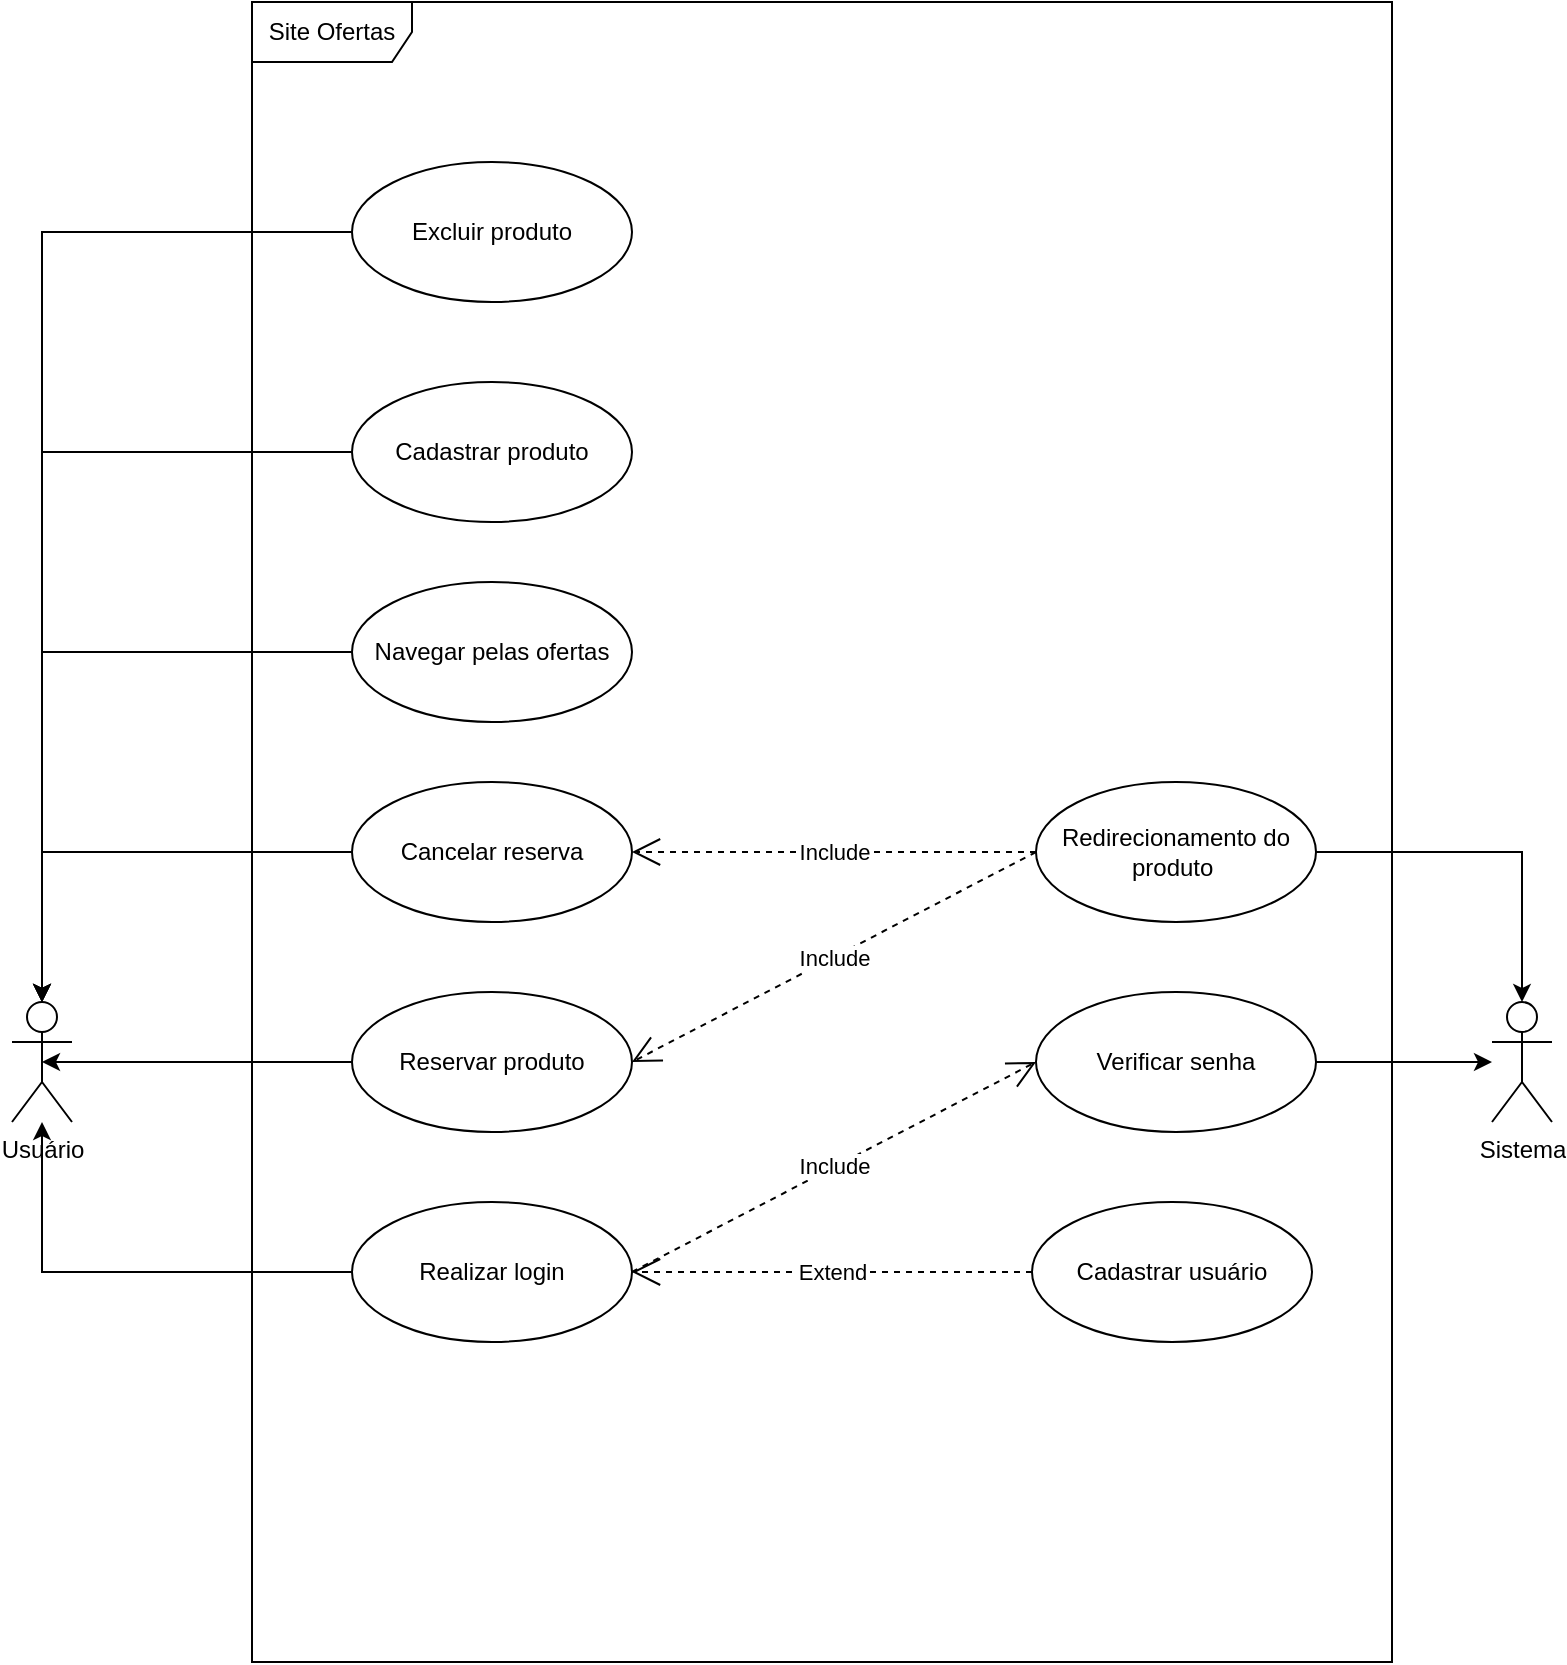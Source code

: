 <mxfile version="15.1.4" type="device" pages="2"><diagram id="1hfsrn_lmLba2NxHkVwL" name="Diagrama de caso de uso"><mxGraphModel dx="4740" dy="3709" grid="1" gridSize="10" guides="1" tooltips="1" connect="1" arrows="1" fold="1" page="1" pageScale="1" pageWidth="827" pageHeight="1169" math="0" shadow="0"><root><mxCell id="0"/><mxCell id="1" parent="0"/><mxCell id="cUR88Xix6X0U_shz1bvm-5" value="Usuário" style="shape=umlActor;verticalLabelPosition=bottom;verticalAlign=top;html=1;" parent="1" vertex="1"><mxGeometry x="40" y="300" width="30" height="60" as="geometry"/></mxCell><mxCell id="cUR88Xix6X0U_shz1bvm-25" style="edgeStyle=orthogonalEdgeStyle;rounded=0;orthogonalLoop=1;jettySize=auto;html=1;" parent="1" source="cUR88Xix6X0U_shz1bvm-7" target="cUR88Xix6X0U_shz1bvm-5" edge="1"><mxGeometry relative="1" as="geometry"/></mxCell><mxCell id="cUR88Xix6X0U_shz1bvm-7" value="Realizar login" style="ellipse;whiteSpace=wrap;html=1;" parent="1" vertex="1"><mxGeometry x="210" y="400" width="140" height="70" as="geometry"/></mxCell><mxCell id="cUR88Xix6X0U_shz1bvm-24" style="edgeStyle=orthogonalEdgeStyle;rounded=0;orthogonalLoop=1;jettySize=auto;html=1;exitX=0;exitY=0.5;exitDx=0;exitDy=0;entryX=0.5;entryY=0.5;entryDx=0;entryDy=0;entryPerimeter=0;" parent="1" source="cUR88Xix6X0U_shz1bvm-8" target="cUR88Xix6X0U_shz1bvm-5" edge="1"><mxGeometry relative="1" as="geometry"/></mxCell><mxCell id="cUR88Xix6X0U_shz1bvm-8" value="Reservar produto" style="ellipse;whiteSpace=wrap;html=1;" parent="1" vertex="1"><mxGeometry x="210" y="295" width="140" height="70" as="geometry"/></mxCell><mxCell id="cUR88Xix6X0U_shz1bvm-9" value="Sistema" style="shape=umlActor;verticalLabelPosition=bottom;verticalAlign=top;html=1;" parent="1" vertex="1"><mxGeometry x="780" y="300" width="30" height="60" as="geometry"/></mxCell><mxCell id="cUR88Xix6X0U_shz1bvm-23" style="edgeStyle=orthogonalEdgeStyle;rounded=0;orthogonalLoop=1;jettySize=auto;html=1;exitX=0;exitY=0.5;exitDx=0;exitDy=0;" parent="1" source="cUR88Xix6X0U_shz1bvm-10" target="cUR88Xix6X0U_shz1bvm-5" edge="1"><mxGeometry relative="1" as="geometry"/></mxCell><mxCell id="cUR88Xix6X0U_shz1bvm-10" value="Cancelar reserva" style="ellipse;whiteSpace=wrap;html=1;" parent="1" vertex="1"><mxGeometry x="210" y="190" width="140" height="70" as="geometry"/></mxCell><mxCell id="cUR88Xix6X0U_shz1bvm-13" value="Include" style="endArrow=open;endSize=12;dashed=1;html=1;entryX=0;entryY=0.5;entryDx=0;entryDy=0;exitX=1;exitY=0.5;exitDx=0;exitDy=0;" parent="1" source="cUR88Xix6X0U_shz1bvm-7" target="cUR88Xix6X0U_shz1bvm-14" edge="1"><mxGeometry width="160" relative="1" as="geometry"><mxPoint x="470" y="380" as="sourcePoint"/><mxPoint x="550" y="380" as="targetPoint"/></mxGeometry></mxCell><mxCell id="cUR88Xix6X0U_shz1bvm-15" style="edgeStyle=orthogonalEdgeStyle;rounded=0;orthogonalLoop=1;jettySize=auto;html=1;exitX=1;exitY=0.5;exitDx=0;exitDy=0;" parent="1" source="cUR88Xix6X0U_shz1bvm-14" target="cUR88Xix6X0U_shz1bvm-9" edge="1"><mxGeometry relative="1" as="geometry"/></mxCell><mxCell id="cUR88Xix6X0U_shz1bvm-14" value="Verificar senha" style="ellipse;whiteSpace=wrap;html=1;" parent="1" vertex="1"><mxGeometry x="552" y="295" width="140" height="70" as="geometry"/></mxCell><mxCell id="cUR88Xix6X0U_shz1bvm-16" value="Cadastrar usuário" style="ellipse;whiteSpace=wrap;html=1;" parent="1" vertex="1"><mxGeometry x="550" y="400" width="140" height="70" as="geometry"/></mxCell><mxCell id="cUR88Xix6X0U_shz1bvm-17" value="Extend" style="endArrow=open;endSize=12;dashed=1;html=1;entryX=1;entryY=0.5;entryDx=0;entryDy=0;exitX=0;exitY=0.5;exitDx=0;exitDy=0;" parent="1" source="cUR88Xix6X0U_shz1bvm-16" target="cUR88Xix6X0U_shz1bvm-7" edge="1"><mxGeometry width="160" relative="1" as="geometry"><mxPoint x="460" y="450" as="sourcePoint"/><mxPoint x="610" y="160" as="targetPoint"/></mxGeometry></mxCell><mxCell id="cUR88Xix6X0U_shz1bvm-22" style="edgeStyle=orthogonalEdgeStyle;rounded=0;orthogonalLoop=1;jettySize=auto;html=1;exitX=0;exitY=0.5;exitDx=0;exitDy=0;" parent="1" source="cUR88Xix6X0U_shz1bvm-18" target="cUR88Xix6X0U_shz1bvm-5" edge="1"><mxGeometry relative="1" as="geometry"/></mxCell><mxCell id="cUR88Xix6X0U_shz1bvm-18" value="Navegar pelas ofertas" style="ellipse;whiteSpace=wrap;html=1;" parent="1" vertex="1"><mxGeometry x="210" y="90" width="140" height="70" as="geometry"/></mxCell><mxCell id="cUR88Xix6X0U_shz1bvm-21" style="edgeStyle=orthogonalEdgeStyle;rounded=0;orthogonalLoop=1;jettySize=auto;html=1;exitX=1;exitY=0.5;exitDx=0;exitDy=0;" parent="1" source="cUR88Xix6X0U_shz1bvm-19" target="cUR88Xix6X0U_shz1bvm-9" edge="1"><mxGeometry relative="1" as="geometry"/></mxCell><mxCell id="cUR88Xix6X0U_shz1bvm-19" value="Redirecionamento do produto&amp;nbsp;" style="ellipse;whiteSpace=wrap;html=1;" parent="1" vertex="1"><mxGeometry x="552" y="190" width="140" height="70" as="geometry"/></mxCell><mxCell id="cUR88Xix6X0U_shz1bvm-20" value="Include" style="endArrow=open;endSize=12;dashed=1;html=1;entryX=1;entryY=0.5;entryDx=0;entryDy=0;exitX=0;exitY=0.5;exitDx=0;exitDy=0;" parent="1" source="cUR88Xix6X0U_shz1bvm-19" target="cUR88Xix6X0U_shz1bvm-8" edge="1"><mxGeometry width="160" relative="1" as="geometry"><mxPoint x="349.997" y="310.251" as="sourcePoint"/><mxPoint x="510.5" y="230" as="targetPoint"/></mxGeometry></mxCell><mxCell id="cUR88Xix6X0U_shz1bvm-26" value="Site Ofertas" style="shape=umlFrame;whiteSpace=wrap;html=1;width=80;height=30;" parent="1" vertex="1"><mxGeometry x="160" y="-200" width="570" height="830" as="geometry"/></mxCell><mxCell id="5vv8e6w1JcIv_mmbpG-V-1" style="edgeStyle=orthogonalEdgeStyle;rounded=0;orthogonalLoop=1;jettySize=auto;html=1;exitX=0;exitY=0.5;exitDx=0;exitDy=0;entryX=0.5;entryY=0;entryDx=0;entryDy=0;entryPerimeter=0;" parent="1" source="5vv8e6w1JcIv_mmbpG-V-2" target="cUR88Xix6X0U_shz1bvm-5" edge="1"><mxGeometry relative="1" as="geometry"><mxPoint x="200" as="sourcePoint"/><mxPoint x="65" y="310" as="targetPoint"/></mxGeometry></mxCell><mxCell id="5vv8e6w1JcIv_mmbpG-V-2" value="Cadastrar produto" style="ellipse;whiteSpace=wrap;html=1;" parent="1" vertex="1"><mxGeometry x="210" y="-10" width="140" height="70" as="geometry"/></mxCell><mxCell id="LQJQQe4tzoUk_1ov8H9i-1" value="Include" style="endArrow=open;endSize=12;dashed=1;html=1;entryX=1;entryY=0.5;entryDx=0;entryDy=0;exitX=0;exitY=0.5;exitDx=0;exitDy=0;" parent="1" source="cUR88Xix6X0U_shz1bvm-19" target="cUR88Xix6X0U_shz1bvm-10" edge="1"><mxGeometry width="160" relative="1" as="geometry"><mxPoint x="500" y="235.0" as="sourcePoint"/><mxPoint x="339.497" y="315.251" as="targetPoint"/></mxGeometry></mxCell><mxCell id="W0MgyP78ulBYIr55SuLn-1" value="Excluir produto" style="ellipse;whiteSpace=wrap;html=1;" vertex="1" parent="1"><mxGeometry x="210" y="-120" width="140" height="70" as="geometry"/></mxCell><mxCell id="W0MgyP78ulBYIr55SuLn-4" style="edgeStyle=orthogonalEdgeStyle;rounded=0;orthogonalLoop=1;jettySize=auto;html=1;exitX=0;exitY=0.5;exitDx=0;exitDy=0;entryX=0.5;entryY=0;entryDx=0;entryDy=0;entryPerimeter=0;" edge="1" parent="1" source="W0MgyP78ulBYIr55SuLn-1" target="cUR88Xix6X0U_shz1bvm-5"><mxGeometry relative="1" as="geometry"><mxPoint x="220" y="35" as="sourcePoint"/><mxPoint x="65" y="310" as="targetPoint"/></mxGeometry></mxCell></root></mxGraphModel></diagram><diagram id="BuNUrkZZa9FT4wSBYF96" name="Diagrama de classe"><mxGraphModel dx="400" dy="563" grid="1" gridSize="10" guides="1" tooltips="1" connect="1" arrows="1" fold="1" page="1" pageScale="1" pageWidth="827" pageHeight="1169" math="0" shadow="0"><root><mxCell id="bZ-q2vhjWohlqa71mr6M-0"/><mxCell id="bZ-q2vhjWohlqa71mr6M-1" parent="bZ-q2vhjWohlqa71mr6M-0"/><mxCell id="bZ-q2vhjWohlqa71mr6M-2" value="Usuário" style="swimlane;fontStyle=1;align=center;verticalAlign=top;childLayout=stackLayout;horizontal=1;startSize=26;horizontalStack=0;resizeParent=1;resizeParentMax=0;resizeLast=0;collapsible=1;marginBottom=0;" parent="bZ-q2vhjWohlqa71mr6M-1" vertex="1"><mxGeometry x="210" y="357" width="160" height="190" as="geometry"/></mxCell><mxCell id="bZ-q2vhjWohlqa71mr6M-3" value="- Senha: String" style="text;strokeColor=none;fillColor=none;align=left;verticalAlign=top;spacingLeft=4;spacingRight=4;overflow=hidden;rotatable=0;points=[[0,0.5],[1,0.5]];portConstraint=eastwest;" parent="bZ-q2vhjWohlqa71mr6M-2" vertex="1"><mxGeometry y="26" width="160" height="26" as="geometry"/></mxCell><mxCell id="bZ-q2vhjWohlqa71mr6M-7" value="- Email: String" style="text;strokeColor=none;fillColor=none;align=left;verticalAlign=top;spacingLeft=4;spacingRight=4;overflow=hidden;rotatable=0;points=[[0,0.5],[1,0.5]];portConstraint=eastwest;" parent="bZ-q2vhjWohlqa71mr6M-2" vertex="1"><mxGeometry y="52" width="160" height="26" as="geometry"/></mxCell><mxCell id="deBB1qWGh3vUMfpGXOIO-4" value="- Telefone: Int" style="text;strokeColor=none;fillColor=none;align=left;verticalAlign=top;spacingLeft=4;spacingRight=4;overflow=hidden;rotatable=0;points=[[0,0.5],[1,0.5]];portConstraint=eastwest;" parent="bZ-q2vhjWohlqa71mr6M-2" vertex="1"><mxGeometry y="78" width="160" height="26" as="geometry"/></mxCell><mxCell id="jJuJ7gE4maH2PsGo-5x8-0" value="- CPF/CNPJ : Int" style="text;strokeColor=none;fillColor=none;align=left;verticalAlign=top;spacingLeft=4;spacingRight=4;overflow=hidden;rotatable=0;points=[[0,0.5],[1,0.5]];portConstraint=eastwest;" vertex="1" parent="bZ-q2vhjWohlqa71mr6M-2"><mxGeometry y="104" width="160" height="26" as="geometry"/></mxCell><mxCell id="bZ-q2vhjWohlqa71mr6M-4" value="" style="line;strokeWidth=1;fillColor=none;align=left;verticalAlign=middle;spacingTop=-1;spacingLeft=3;spacingRight=3;rotatable=0;labelPosition=right;points=[];portConstraint=eastwest;" parent="bZ-q2vhjWohlqa71mr6M-2" vertex="1"><mxGeometry y="130" width="160" height="8" as="geometry"/></mxCell><mxCell id="bZ-q2vhjWohlqa71mr6M-5" value="+ EfetuarLogin()" style="text;strokeColor=none;fillColor=none;align=left;verticalAlign=top;spacingLeft=4;spacingRight=4;overflow=hidden;rotatable=0;points=[[0,0.5],[1,0.5]];portConstraint=eastwest;" parent="bZ-q2vhjWohlqa71mr6M-2" vertex="1"><mxGeometry y="138" width="160" height="26" as="geometry"/></mxCell><mxCell id="jJuJ7gE4maH2PsGo-5x8-1" value="+ CadastrarUsuario()" style="text;strokeColor=none;fillColor=none;align=left;verticalAlign=top;spacingLeft=4;spacingRight=4;overflow=hidden;rotatable=0;points=[[0,0.5],[1,0.5]];portConstraint=eastwest;" vertex="1" parent="bZ-q2vhjWohlqa71mr6M-2"><mxGeometry y="164" width="160" height="26" as="geometry"/></mxCell><mxCell id="jjK_Ds6QUjcgTbqNEYz5-12" value="Produto" style="swimlane;fontStyle=1;align=center;verticalAlign=top;childLayout=stackLayout;horizontal=1;startSize=26;horizontalStack=0;resizeParent=1;resizeParentMax=0;resizeLast=0;collapsible=1;marginBottom=0;" parent="bZ-q2vhjWohlqa71mr6M-1" vertex="1"><mxGeometry x="530" y="340" width="160" height="216" as="geometry"/></mxCell><mxCell id="jjK_Ds6QUjcgTbqNEYz5-13" value="- Nome: String" style="text;strokeColor=none;fillColor=none;align=left;verticalAlign=top;spacingLeft=4;spacingRight=4;overflow=hidden;rotatable=0;points=[[0,0.5],[1,0.5]];portConstraint=eastwest;" parent="jjK_Ds6QUjcgTbqNEYz5-12" vertex="1"><mxGeometry y="26" width="160" height="26" as="geometry"/></mxCell><mxCell id="ltyjhaq4mVnZbgIUAJox-5" value="- TipoProduto: Enum" style="text;strokeColor=none;fillColor=none;align=left;verticalAlign=top;spacingLeft=4;spacingRight=4;overflow=hidden;rotatable=0;points=[[0,0.5],[1,0.5]];portConstraint=eastwest;" parent="jjK_Ds6QUjcgTbqNEYz5-12" vertex="1"><mxGeometry y="52" width="160" height="26" as="geometry"/></mxCell><mxCell id="ltyjhaq4mVnZbgIUAJox-3" value="- Preco: Double" style="text;strokeColor=none;fillColor=none;align=left;verticalAlign=top;spacingLeft=4;spacingRight=4;overflow=hidden;rotatable=0;points=[[0,0.5],[1,0.5]];portConstraint=eastwest;" parent="jjK_Ds6QUjcgTbqNEYz5-12" vertex="1"><mxGeometry y="78" width="160" height="26" as="geometry"/></mxCell><mxCell id="jjK_Ds6QUjcgTbqNEYz5-14" value="" style="line;strokeWidth=1;fillColor=none;align=left;verticalAlign=middle;spacingTop=-1;spacingLeft=3;spacingRight=3;rotatable=0;labelPosition=right;points=[];portConstraint=eastwest;" parent="jjK_Ds6QUjcgTbqNEYz5-12" vertex="1"><mxGeometry y="104" width="160" height="8" as="geometry"/></mxCell><mxCell id="jjK_Ds6QUjcgTbqNEYz5-18" value="+ CadastrarProduto()" style="text;strokeColor=none;fillColor=none;align=left;verticalAlign=top;spacingLeft=4;spacingRight=4;overflow=hidden;rotatable=0;points=[[0,0.5],[1,0.5]];portConstraint=eastwest;" parent="jjK_Ds6QUjcgTbqNEYz5-12" vertex="1"><mxGeometry y="112" width="160" height="26" as="geometry"/></mxCell><mxCell id="xAtQjcHgVA3Jr-adlZgc-7" value="+ AtualizarProduto()" style="text;strokeColor=none;fillColor=none;align=left;verticalAlign=top;spacingLeft=4;spacingRight=4;overflow=hidden;rotatable=0;points=[[0,0.5],[1,0.5]];portConstraint=eastwest;" parent="jjK_Ds6QUjcgTbqNEYz5-12" vertex="1"><mxGeometry y="138" width="160" height="26" as="geometry"/></mxCell><mxCell id="xAtQjcHgVA3Jr-adlZgc-8" value="+ ListarProduto()" style="text;strokeColor=none;fillColor=none;align=left;verticalAlign=top;spacingLeft=4;spacingRight=4;overflow=hidden;rotatable=0;points=[[0,0.5],[1,0.5]];portConstraint=eastwest;" parent="jjK_Ds6QUjcgTbqNEYz5-12" vertex="1"><mxGeometry y="164" width="160" height="26" as="geometry"/></mxCell><mxCell id="xAtQjcHgVA3Jr-adlZgc-9" value="+ ExcluirProduto()" style="text;strokeColor=none;fillColor=none;align=left;verticalAlign=top;spacingLeft=4;spacingRight=4;overflow=hidden;rotatable=0;points=[[0,0.5],[1,0.5]];portConstraint=eastwest;" parent="jjK_Ds6QUjcgTbqNEYz5-12" vertex="1"><mxGeometry y="190" width="160" height="26" as="geometry"/></mxCell><mxCell id="jjK_Ds6QUjcgTbqNEYz5-19" value="" style="endArrow=diamondThin;endFill=1;endSize=24;html=1;entryX=1;entryY=0.5;entryDx=0;entryDy=0;" parent="bZ-q2vhjWohlqa71mr6M-1" source="jjK_Ds6QUjcgTbqNEYz5-12" target="deBB1qWGh3vUMfpGXOIO-4" edge="1"><mxGeometry width="160" relative="1" as="geometry"><mxPoint x="310" y="830" as="sourcePoint"/><mxPoint x="401.28" y="449.928" as="targetPoint"/></mxGeometry></mxCell><mxCell id="xAtQjcHgVA3Jr-adlZgc-0" value="Carrinho de reservas" style="swimlane;fontStyle=1;align=center;verticalAlign=top;childLayout=stackLayout;horizontal=1;startSize=26;horizontalStack=0;resizeParent=1;resizeParentMax=0;resizeLast=0;collapsible=1;marginBottom=0;" parent="bZ-q2vhjWohlqa71mr6M-1" vertex="1"><mxGeometry x="210" y="50" width="160" height="164" as="geometry"/></mxCell><mxCell id="xAtQjcHgVA3Jr-adlZgc-1" value="- QuantidadeProduto: Int" style="text;strokeColor=none;fillColor=none;align=left;verticalAlign=top;spacingLeft=4;spacingRight=4;overflow=hidden;rotatable=0;points=[[0,0.5],[1,0.5]];portConstraint=eastwest;" parent="xAtQjcHgVA3Jr-adlZgc-0" vertex="1"><mxGeometry y="26" width="160" height="26" as="geometry"/></mxCell><mxCell id="xAtQjcHgVA3Jr-adlZgc-2" value="- IdProduto: Int" style="text;strokeColor=none;fillColor=none;align=left;verticalAlign=top;spacingLeft=4;spacingRight=4;overflow=hidden;rotatable=0;points=[[0,0.5],[1,0.5]];portConstraint=eastwest;" parent="xAtQjcHgVA3Jr-adlZgc-0" vertex="1"><mxGeometry y="52" width="160" height="26" as="geometry"/></mxCell><mxCell id="xAtQjcHgVA3Jr-adlZgc-5" value="" style="line;strokeWidth=1;fillColor=none;align=left;verticalAlign=middle;spacingTop=-1;spacingLeft=3;spacingRight=3;rotatable=0;labelPosition=right;points=[];portConstraint=eastwest;" parent="xAtQjcHgVA3Jr-adlZgc-0" vertex="1"><mxGeometry y="78" width="160" height="8" as="geometry"/></mxCell><mxCell id="xAtQjcHgVA3Jr-adlZgc-6" value="+ AddProduto()" style="text;strokeColor=none;fillColor=none;align=left;verticalAlign=top;spacingLeft=4;spacingRight=4;overflow=hidden;rotatable=0;points=[[0,0.5],[1,0.5]];portConstraint=eastwest;" parent="xAtQjcHgVA3Jr-adlZgc-0" vertex="1"><mxGeometry y="86" width="160" height="26" as="geometry"/></mxCell><mxCell id="xAtQjcHgVA3Jr-adlZgc-10" value="+ AtualizarCarrinho()" style="text;strokeColor=none;fillColor=none;align=left;verticalAlign=top;spacingLeft=4;spacingRight=4;overflow=hidden;rotatable=0;points=[[0,0.5],[1,0.5]];portConstraint=eastwest;" parent="xAtQjcHgVA3Jr-adlZgc-0" vertex="1"><mxGeometry y="112" width="160" height="26" as="geometry"/></mxCell><mxCell id="xAtQjcHgVA3Jr-adlZgc-11" value="+ VisualizarCarrinho()" style="text;strokeColor=none;fillColor=none;align=left;verticalAlign=top;spacingLeft=4;spacingRight=4;overflow=hidden;rotatable=0;points=[[0,0.5],[1,0.5]];portConstraint=eastwest;" parent="xAtQjcHgVA3Jr-adlZgc-0" vertex="1"><mxGeometry y="138" width="160" height="26" as="geometry"/></mxCell><mxCell id="jJuJ7gE4maH2PsGo-5x8-2" value="" style="endArrow=diamondThin;endFill=1;endSize=24;html=1;entryX=0.5;entryY=0;entryDx=0;entryDy=0;exitX=0.515;exitY=1.052;exitDx=0;exitDy=0;exitPerimeter=0;" edge="1" parent="bZ-q2vhjWohlqa71mr6M-1" source="xAtQjcHgVA3Jr-adlZgc-11" target="bZ-q2vhjWohlqa71mr6M-2"><mxGeometry width="160" relative="1" as="geometry"><mxPoint x="540" y="453.189" as="sourcePoint"/><mxPoint x="411.28" y="459.928" as="targetPoint"/></mxGeometry></mxCell></root></mxGraphModel></diagram></mxfile>